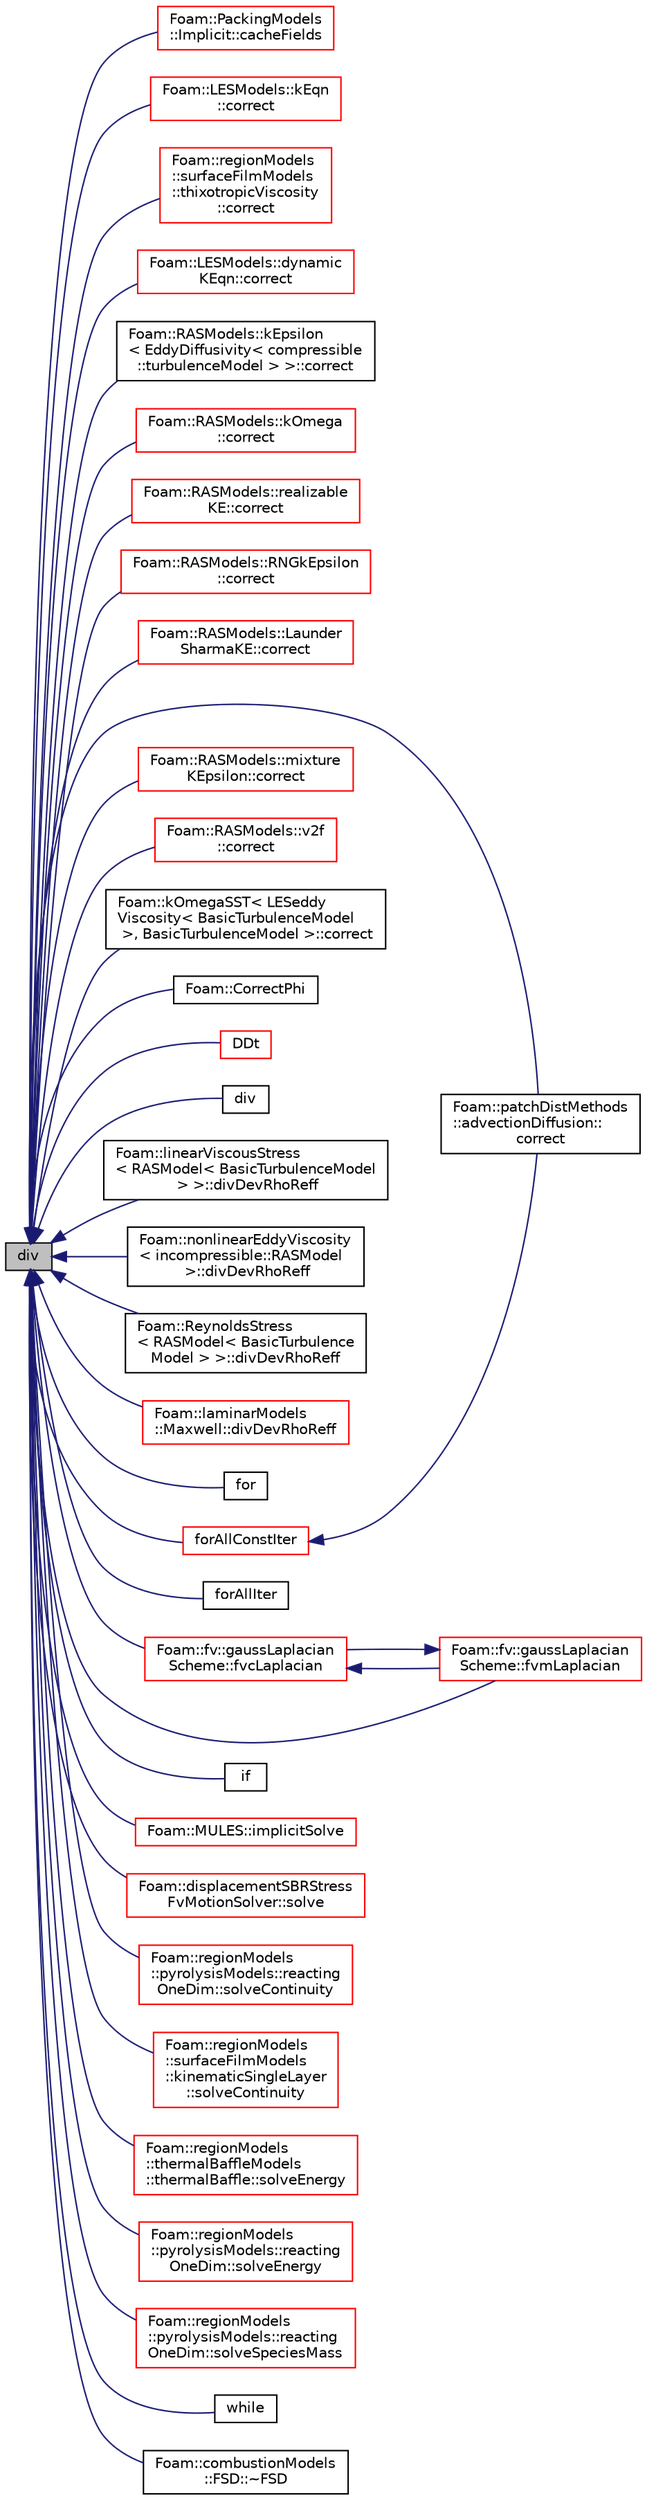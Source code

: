 digraph "div"
{
  bgcolor="transparent";
  edge [fontname="Helvetica",fontsize="10",labelfontname="Helvetica",labelfontsize="10"];
  node [fontname="Helvetica",fontsize="10",shape=record];
  rankdir="LR";
  Node6824 [label="div",height=0.2,width=0.4,color="black", fillcolor="grey75", style="filled", fontcolor="black"];
  Node6824 -> Node6825 [dir="back",color="midnightblue",fontsize="10",style="solid",fontname="Helvetica"];
  Node6825 [label="Foam::PackingModels\l::Implicit::cacheFields",height=0.2,width=0.4,color="red",URL="$a25385.html#a6005414ac27ae3e0b5a783ba216c1906",tooltip="Calculate the inter particles stresses. "];
  Node6824 -> Node6827 [dir="back",color="midnightblue",fontsize="10",style="solid",fontname="Helvetica"];
  Node6827 [label="Foam::LESModels::kEqn\l::correct",height=0.2,width=0.4,color="red",URL="$a32217.html#a3ae44b28050c3aa494c1d8e18cf618c1",tooltip="Correct eddy-Viscosity and related properties. "];
  Node6824 -> Node6829 [dir="back",color="midnightblue",fontsize="10",style="solid",fontname="Helvetica"];
  Node6829 [label="Foam::regionModels\l::surfaceFilmModels\l::thixotropicViscosity\l::correct",height=0.2,width=0.4,color="red",URL="$a30229.html#a2e639533765b4cde1bd3d0f0c528aa6c",tooltip="Correct. "];
  Node6824 -> Node6831 [dir="back",color="midnightblue",fontsize="10",style="solid",fontname="Helvetica"];
  Node6831 [label="Foam::LESModels::dynamic\lKEqn::correct",height=0.2,width=0.4,color="red",URL="$a32209.html#a3ae44b28050c3aa494c1d8e18cf618c1",tooltip="Correct Eddy-Viscosity and related properties. "];
  Node6824 -> Node6833 [dir="back",color="midnightblue",fontsize="10",style="solid",fontname="Helvetica"];
  Node6833 [label="Foam::RASModels::kEpsilon\l\< EddyDiffusivity\< compressible\l::turbulenceModel \> \>::correct",height=0.2,width=0.4,color="black",URL="$a32333.html#a3ae44b28050c3aa494c1d8e18cf618c1",tooltip="Solve the turbulence equations and correct the turbulence viscosity. "];
  Node6824 -> Node6834 [dir="back",color="midnightblue",fontsize="10",style="solid",fontname="Helvetica"];
  Node6834 [label="Foam::RASModels::kOmega\l::correct",height=0.2,width=0.4,color="red",URL="$a32337.html#a3ae44b28050c3aa494c1d8e18cf618c1",tooltip="Solve the turbulence equations and correct the turbulence viscosity. "];
  Node6824 -> Node6836 [dir="back",color="midnightblue",fontsize="10",style="solid",fontname="Helvetica"];
  Node6836 [label="Foam::RASModels::realizable\lKE::correct",height=0.2,width=0.4,color="red",URL="$a32365.html#a3ae44b28050c3aa494c1d8e18cf618c1",tooltip="Solve the turbulence equations and correct the turbulence viscosity. "];
  Node6824 -> Node6838 [dir="back",color="midnightblue",fontsize="10",style="solid",fontname="Helvetica"];
  Node6838 [label="Foam::RASModels::RNGkEpsilon\l::correct",height=0.2,width=0.4,color="red",URL="$a32369.html#a3ae44b28050c3aa494c1d8e18cf618c1",tooltip="Solve the turbulence equations and correct the turbulence viscosity. "];
  Node6824 -> Node6840 [dir="back",color="midnightblue",fontsize="10",style="solid",fontname="Helvetica"];
  Node6840 [label="Foam::RASModels::Launder\lSharmaKE::correct",height=0.2,width=0.4,color="red",URL="$a32353.html#a3ae44b28050c3aa494c1d8e18cf618c1",tooltip="Solve the turbulence equations and correct the turbulence viscosity. "];
  Node6824 -> Node6842 [dir="back",color="midnightblue",fontsize="10",style="solid",fontname="Helvetica"];
  Node6842 [label="Foam::patchDistMethods\l::advectionDiffusion::\lcorrect",height=0.2,width=0.4,color="black",URL="$a23713.html#a612bb420e07dbe61608dafebdebbaf8a",tooltip="Correct the given distance-to-patch and normal-to-patch fields. "];
  Node6824 -> Node6843 [dir="back",color="midnightblue",fontsize="10",style="solid",fontname="Helvetica"];
  Node6843 [label="Foam::RASModels::mixture\lKEpsilon::correct",height=0.2,width=0.4,color="red",URL="$a32109.html#a3ae44b28050c3aa494c1d8e18cf618c1",tooltip="Solve the turbulence equations and correct the turbulence viscosity. "];
  Node6824 -> Node6845 [dir="back",color="midnightblue",fontsize="10",style="solid",fontname="Helvetica"];
  Node6845 [label="Foam::RASModels::v2f\l::correct",height=0.2,width=0.4,color="red",URL="$a32381.html#a3ae44b28050c3aa494c1d8e18cf618c1",tooltip="Solve the turbulence equations and correct the turbulence viscosity. "];
  Node6824 -> Node6847 [dir="back",color="midnightblue",fontsize="10",style="solid",fontname="Helvetica"];
  Node6847 [label="Foam::kOmegaSST\< LESeddy\lViscosity\< BasicTurbulenceModel\l \>, BasicTurbulenceModel \>::correct",height=0.2,width=0.4,color="black",URL="$a32117.html#a3ae44b28050c3aa494c1d8e18cf618c1",tooltip="Solve the turbulence equations and correct the turbulence viscosity. "];
  Node6824 -> Node6848 [dir="back",color="midnightblue",fontsize="10",style="solid",fontname="Helvetica"];
  Node6848 [label="Foam::CorrectPhi",height=0.2,width=0.4,color="black",URL="$a21851.html#ac25e7d2bbe87588cbf10d96cc1ae09a3"];
  Node6824 -> Node6849 [dir="back",color="midnightblue",fontsize="10",style="solid",fontname="Helvetica"];
  Node6849 [label="DDt",height=0.2,width=0.4,color="red",URL="$a21861.html#ab0b7059288d30051ab6817560484a801"];
  Node6824 -> Node6851 [dir="back",color="midnightblue",fontsize="10",style="solid",fontname="Helvetica"];
  Node6851 [label="div",height=0.2,width=0.4,color="black",URL="$a21861.html#a59900a45a5f74a4859f5961e09b91581"];
  Node6824 -> Node6852 [dir="back",color="midnightblue",fontsize="10",style="solid",fontname="Helvetica"];
  Node6852 [label="Foam::linearViscousStress\l\< RASModel\< BasicTurbulenceModel\l \> \>::divDevRhoReff",height=0.2,width=0.4,color="black",URL="$a32301.html#a7a84f03623a3b4ff20fa30a6fe6862a6",tooltip="Return the source term for the momentum equation. "];
  Node6824 -> Node6853 [dir="back",color="midnightblue",fontsize="10",style="solid",fontname="Helvetica"];
  Node6853 [label="Foam::nonlinearEddyViscosity\l\< incompressible::RASModel\l \>::divDevRhoReff",height=0.2,width=0.4,color="black",URL="$a32305.html#a7a84f03623a3b4ff20fa30a6fe6862a6",tooltip="Return the source term for the momentum equation. "];
  Node6824 -> Node6854 [dir="back",color="midnightblue",fontsize="10",style="solid",fontname="Helvetica"];
  Node6854 [label="Foam::ReynoldsStress\l\< RASModel\< BasicTurbulence\lModel \> \>::divDevRhoReff",height=0.2,width=0.4,color="black",URL="$a32389.html#a7a84f03623a3b4ff20fa30a6fe6862a6",tooltip="Return the source term for the momentum equation. "];
  Node6824 -> Node6855 [dir="back",color="midnightblue",fontsize="10",style="solid",fontname="Helvetica"];
  Node6855 [label="Foam::laminarModels\l::Maxwell::divDevRhoReff",height=0.2,width=0.4,color="red",URL="$a32197.html#aa6b39467e883edb342374617a8a0acb2",tooltip="Return the source term for the momentum equation. "];
  Node6824 -> Node6858 [dir="back",color="midnightblue",fontsize="10",style="solid",fontname="Helvetica"];
  Node6858 [label="for",height=0.2,width=0.4,color="black",URL="$a39251.html#af24e97c500d159f92c281d2129a10bb0"];
  Node6824 -> Node6859 [dir="back",color="midnightblue",fontsize="10",style="solid",fontname="Helvetica"];
  Node6859 [label="forAllConstIter",height=0.2,width=0.4,color="red",URL="$a39311.html#ae21e2836509b0fa7f7cedf6493b11b09"];
  Node6859 -> Node6842 [dir="back",color="midnightblue",fontsize="10",style="solid",fontname="Helvetica"];
  Node6824 -> Node7485 [dir="back",color="midnightblue",fontsize="10",style="solid",fontname="Helvetica"];
  Node7485 [label="forAllIter",height=0.2,width=0.4,color="black",URL="$a39821.html#aaaca96f2de03e39be860dca1ff20ef39"];
  Node6824 -> Node7204 [dir="back",color="midnightblue",fontsize="10",style="solid",fontname="Helvetica"];
  Node7204 [label="Foam::fv::gaussLaplacian\lScheme::fvcLaplacian",height=0.2,width=0.4,color="red",URL="$a23397.html#a3b7763d1c413ef4161fb02b170ba7194"];
  Node7204 -> Node7203 [dir="back",color="midnightblue",fontsize="10",style="solid",fontname="Helvetica"];
  Node7203 [label="Foam::fv::gaussLaplacian\lScheme::fvmLaplacian",height=0.2,width=0.4,color="red",URL="$a23397.html#ac363258e34a38773cd5e029506a4b945"];
  Node7203 -> Node7204 [dir="back",color="midnightblue",fontsize="10",style="solid",fontname="Helvetica"];
  Node6824 -> Node7203 [dir="back",color="midnightblue",fontsize="10",style="solid",fontname="Helvetica"];
  Node6824 -> Node7488 [dir="back",color="midnightblue",fontsize="10",style="solid",fontname="Helvetica"];
  Node7488 [label="if",height=0.2,width=0.4,color="black",URL="$a39200.html#a8b7f998449b569bf0b55d8c54cbac3cc"];
  Node6824 -> Node7133 [dir="back",color="midnightblue",fontsize="10",style="solid",fontname="Helvetica"];
  Node7133 [label="Foam::MULES::implicitSolve",height=0.2,width=0.4,color="red",URL="$a21864.html#af3ebc5af31512182ee43a56e994f4aaf"];
  Node6824 -> Node8703 [dir="back",color="midnightblue",fontsize="10",style="solid",fontname="Helvetica"];
  Node8703 [label="Foam::displacementSBRStress\lFvMotionSolver::solve",height=0.2,width=0.4,color="red",URL="$a24453.html#af7d39f0eac0af0ed5785935ac72a1e7d",tooltip="Solve for motion. "];
  Node6824 -> Node8705 [dir="back",color="midnightblue",fontsize="10",style="solid",fontname="Helvetica"];
  Node8705 [label="Foam::regionModels\l::pyrolysisModels::reacting\lOneDim::solveContinuity",height=0.2,width=0.4,color="red",URL="$a30053.html#a1a4c7f06441e29b9703723dfd2e5976d",tooltip="Solve continuity equation. "];
  Node6824 -> Node8707 [dir="back",color="midnightblue",fontsize="10",style="solid",fontname="Helvetica"];
  Node8707 [label="Foam::regionModels\l::surfaceFilmModels\l::kinematicSingleLayer\l::solveContinuity",height=0.2,width=0.4,color="red",URL="$a30117.html#a1a4c7f06441e29b9703723dfd2e5976d",tooltip="Solve continuity equation. "];
  Node6824 -> Node7216 [dir="back",color="midnightblue",fontsize="10",style="solid",fontname="Helvetica"];
  Node7216 [label="Foam::regionModels\l::thermalBaffleModels\l::thermalBaffle::solveEnergy",height=0.2,width=0.4,color="red",URL="$a30277.html#a533e6e7fb2c00cd976a89d545355000c",tooltip="Solve energy equation. "];
  Node6824 -> Node8709 [dir="back",color="midnightblue",fontsize="10",style="solid",fontname="Helvetica"];
  Node8709 [label="Foam::regionModels\l::pyrolysisModels::reacting\lOneDim::solveEnergy",height=0.2,width=0.4,color="red",URL="$a30053.html#a533e6e7fb2c00cd976a89d545355000c",tooltip="Solve energy. "];
  Node6824 -> Node8710 [dir="back",color="midnightblue",fontsize="10",style="solid",fontname="Helvetica"];
  Node8710 [label="Foam::regionModels\l::pyrolysisModels::reacting\lOneDim::solveSpeciesMass",height=0.2,width=0.4,color="red",URL="$a30053.html#a11a62c12f16dc6c9ed50053f4b66d9a1",tooltip="Solve solid species mass conservation. "];
  Node6824 -> Node7489 [dir="back",color="midnightblue",fontsize="10",style="solid",fontname="Helvetica"];
  Node7489 [label="while",height=0.2,width=0.4,color="black",URL="$a39200.html#ab13470e79e249d04c443bf59be9ff31d"];
  Node6824 -> Node8711 [dir="back",color="midnightblue",fontsize="10",style="solid",fontname="Helvetica"];
  Node8711 [label="Foam::combustionModels\l::FSD::~FSD",height=0.2,width=0.4,color="black",URL="$a21977.html#ace0fc80069db69d09e51a5a3c67586ee"];
}
